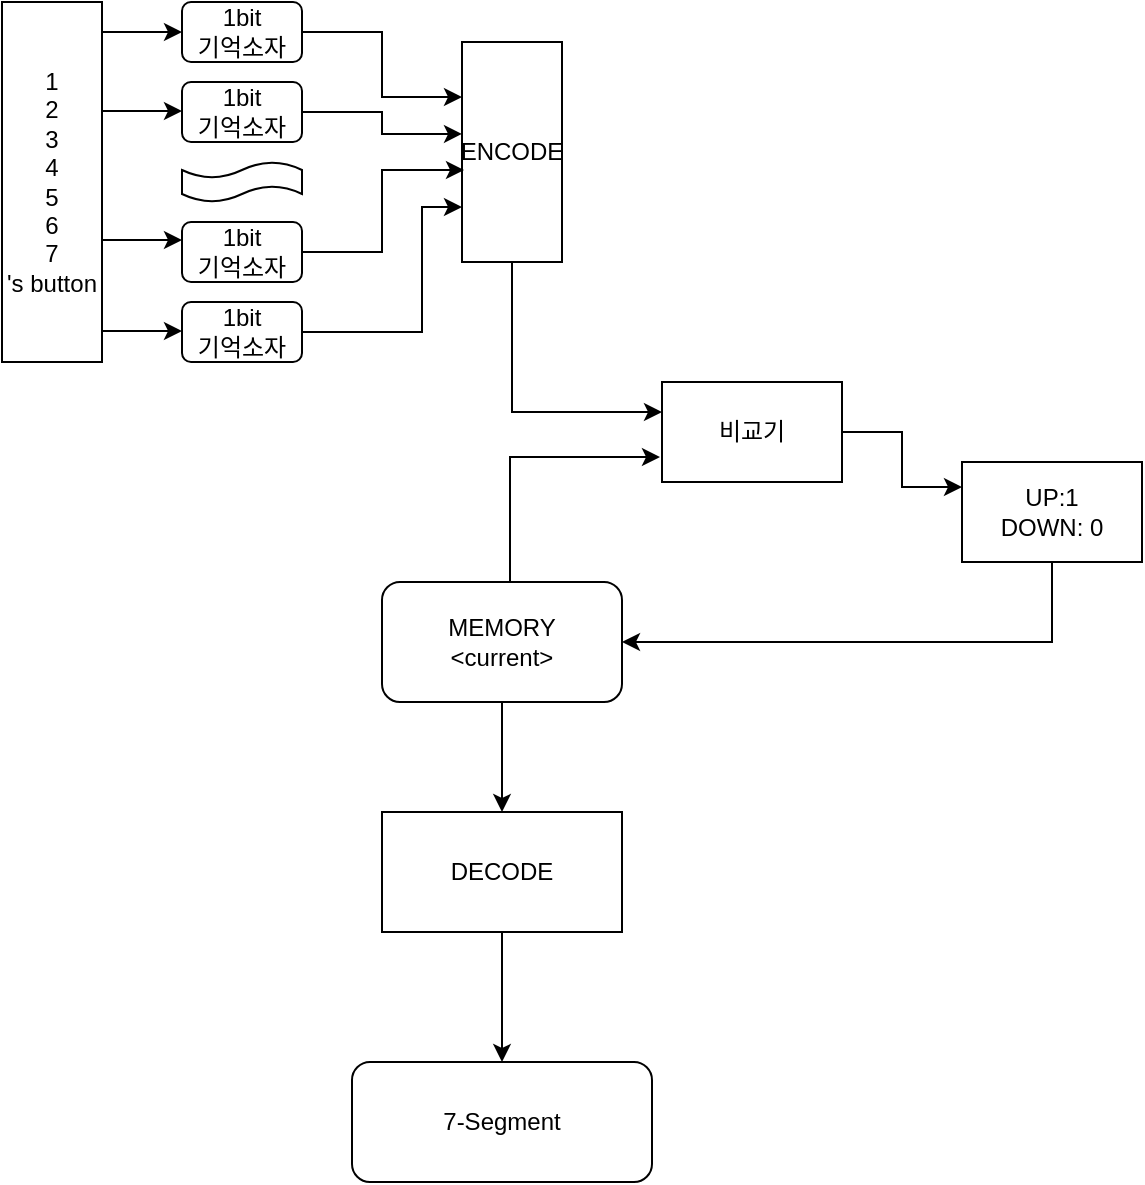<mxfile version="14.7.6" type="github">
  <diagram id="Hf4F8EhudIx9GHcKuJyu" name="Page-1">
    <mxGraphModel dx="2249" dy="762" grid="1" gridSize="10" guides="1" tooltips="1" connect="1" arrows="1" fold="1" page="1" pageScale="1" pageWidth="827" pageHeight="1169" math="0" shadow="0">
      <root>
        <mxCell id="0" />
        <mxCell id="1" parent="0" />
        <mxCell id="U3d2GX4V-Grrhq8g660X-55" style="edgeStyle=orthogonalEdgeStyle;rounded=0;orthogonalLoop=1;jettySize=auto;html=1;exitX=0.75;exitY=0;exitDx=0;exitDy=0;entryX=0;entryY=0.75;entryDx=0;entryDy=0;" edge="1" parent="1">
          <mxGeometry relative="1" as="geometry">
            <mxPoint x="223" y="420" as="sourcePoint" />
            <mxPoint x="299" y="357.5" as="targetPoint" />
            <Array as="points">
              <mxPoint x="224" y="358" />
            </Array>
          </mxGeometry>
        </mxCell>
        <mxCell id="U3d2GX4V-Grrhq8g660X-60" style="edgeStyle=orthogonalEdgeStyle;rounded=0;orthogonalLoop=1;jettySize=auto;html=1;exitX=0.5;exitY=1;exitDx=0;exitDy=0;entryX=0.5;entryY=0;entryDx=0;entryDy=0;" edge="1" parent="1" source="U3d2GX4V-Grrhq8g660X-3" target="U3d2GX4V-Grrhq8g660X-16">
          <mxGeometry relative="1" as="geometry" />
        </mxCell>
        <mxCell id="U3d2GX4V-Grrhq8g660X-3" value="MEMORY&lt;br&gt;&amp;lt;current&amp;gt;" style="rounded=1;whiteSpace=wrap;html=1;" vertex="1" parent="1">
          <mxGeometry x="160" y="420" width="120" height="60" as="geometry" />
        </mxCell>
        <mxCell id="U3d2GX4V-Grrhq8g660X-52" style="edgeStyle=orthogonalEdgeStyle;rounded=0;orthogonalLoop=1;jettySize=auto;html=1;exitX=1;exitY=0.5;exitDx=0;exitDy=0;entryX=0;entryY=0.25;entryDx=0;entryDy=0;" edge="1" parent="1" source="U3d2GX4V-Grrhq8g660X-6" target="U3d2GX4V-Grrhq8g660X-51">
          <mxGeometry relative="1" as="geometry" />
        </mxCell>
        <mxCell id="U3d2GX4V-Grrhq8g660X-6" value="비교기" style="rounded=1;whiteSpace=wrap;html=1;arcSize=0;" vertex="1" parent="1">
          <mxGeometry x="300" y="320" width="90" height="50" as="geometry" />
        </mxCell>
        <mxCell id="U3d2GX4V-Grrhq8g660X-11" value="1&lt;br&gt;2&lt;br&gt;3&lt;br&gt;4&lt;br&gt;5&lt;br&gt;6&lt;br&gt;7&lt;br&gt;&#39;s button" style="rounded=1;whiteSpace=wrap;html=1;arcSize=0;" vertex="1" parent="1">
          <mxGeometry x="-30" y="130" width="50" height="180" as="geometry" />
        </mxCell>
        <mxCell id="U3d2GX4V-Grrhq8g660X-48" style="edgeStyle=orthogonalEdgeStyle;rounded=0;orthogonalLoop=1;jettySize=auto;html=1;exitX=0.5;exitY=1;exitDx=0;exitDy=0;" edge="1" parent="1" source="U3d2GX4V-Grrhq8g660X-13">
          <mxGeometry relative="1" as="geometry">
            <mxPoint x="300" y="335" as="targetPoint" />
            <Array as="points">
              <mxPoint x="225" y="335" />
            </Array>
          </mxGeometry>
        </mxCell>
        <mxCell id="U3d2GX4V-Grrhq8g660X-13" value="ENCODE" style="rounded=1;whiteSpace=wrap;html=1;arcSize=0;" vertex="1" parent="1">
          <mxGeometry x="200" y="150" width="50" height="110" as="geometry" />
        </mxCell>
        <mxCell id="U3d2GX4V-Grrhq8g660X-14" value="7-Segment" style="rounded=1;whiteSpace=wrap;html=1;" vertex="1" parent="1">
          <mxGeometry x="145" y="660" width="150" height="60" as="geometry" />
        </mxCell>
        <mxCell id="U3d2GX4V-Grrhq8g660X-58" style="edgeStyle=orthogonalEdgeStyle;rounded=0;orthogonalLoop=1;jettySize=auto;html=1;exitX=0.5;exitY=1;exitDx=0;exitDy=0;entryX=0.5;entryY=0;entryDx=0;entryDy=0;" edge="1" parent="1" source="U3d2GX4V-Grrhq8g660X-16" target="U3d2GX4V-Grrhq8g660X-14">
          <mxGeometry relative="1" as="geometry" />
        </mxCell>
        <mxCell id="U3d2GX4V-Grrhq8g660X-16" value="DECODE" style="rounded=1;whiteSpace=wrap;html=1;arcSize=0;" vertex="1" parent="1">
          <mxGeometry x="160" y="535" width="120" height="60" as="geometry" />
        </mxCell>
        <mxCell id="U3d2GX4V-Grrhq8g660X-41" style="edgeStyle=orthogonalEdgeStyle;rounded=0;orthogonalLoop=1;jettySize=auto;html=1;exitX=1;exitY=0.5;exitDx=0;exitDy=0;entryX=0;entryY=0.25;entryDx=0;entryDy=0;" edge="1" parent="1" source="U3d2GX4V-Grrhq8g660X-18" target="U3d2GX4V-Grrhq8g660X-13">
          <mxGeometry relative="1" as="geometry" />
        </mxCell>
        <mxCell id="U3d2GX4V-Grrhq8g660X-18" value="1bit&lt;br&gt;기억소자" style="rounded=1;whiteSpace=wrap;html=1;" vertex="1" parent="1">
          <mxGeometry x="60" y="130" width="60" height="30" as="geometry" />
        </mxCell>
        <mxCell id="U3d2GX4V-Grrhq8g660X-21" style="edgeStyle=orthogonalEdgeStyle;rounded=0;orthogonalLoop=1;jettySize=auto;html=1;exitX=1;exitY=0.5;exitDx=0;exitDy=0;entryX=0.02;entryY=0.582;entryDx=0;entryDy=0;entryPerimeter=0;" edge="1" parent="1" source="U3d2GX4V-Grrhq8g660X-22" target="U3d2GX4V-Grrhq8g660X-13">
          <mxGeometry relative="1" as="geometry" />
        </mxCell>
        <mxCell id="U3d2GX4V-Grrhq8g660X-22" value="1bit&lt;br&gt;기억소자" style="rounded=1;whiteSpace=wrap;html=1;" vertex="1" parent="1">
          <mxGeometry x="60" y="240" width="60" height="30" as="geometry" />
        </mxCell>
        <mxCell id="U3d2GX4V-Grrhq8g660X-39" style="edgeStyle=orthogonalEdgeStyle;rounded=0;orthogonalLoop=1;jettySize=auto;html=1;exitX=1;exitY=0.5;exitDx=0;exitDy=0;entryX=0;entryY=0.75;entryDx=0;entryDy=0;" edge="1" parent="1" source="U3d2GX4V-Grrhq8g660X-24" target="U3d2GX4V-Grrhq8g660X-13">
          <mxGeometry relative="1" as="geometry">
            <Array as="points">
              <mxPoint x="180" y="295" />
              <mxPoint x="180" y="233" />
            </Array>
          </mxGeometry>
        </mxCell>
        <mxCell id="U3d2GX4V-Grrhq8g660X-24" value="1bit&lt;br&gt;기억소자" style="rounded=1;whiteSpace=wrap;html=1;" vertex="1" parent="1">
          <mxGeometry x="60" y="280" width="60" height="30" as="geometry" />
        </mxCell>
        <mxCell id="U3d2GX4V-Grrhq8g660X-30" value="" style="shape=tape;whiteSpace=wrap;html=1;" vertex="1" parent="1">
          <mxGeometry x="60" y="210" width="60" height="20" as="geometry" />
        </mxCell>
        <mxCell id="U3d2GX4V-Grrhq8g660X-40" style="edgeStyle=orthogonalEdgeStyle;rounded=0;orthogonalLoop=1;jettySize=auto;html=1;exitX=1;exitY=0.5;exitDx=0;exitDy=0;entryX=0;entryY=0.418;entryDx=0;entryDy=0;entryPerimeter=0;" edge="1" parent="1" source="U3d2GX4V-Grrhq8g660X-31" target="U3d2GX4V-Grrhq8g660X-13">
          <mxGeometry relative="1" as="geometry" />
        </mxCell>
        <mxCell id="U3d2GX4V-Grrhq8g660X-31" value="1bit&lt;br&gt;기억소자" style="rounded=1;whiteSpace=wrap;html=1;" vertex="1" parent="1">
          <mxGeometry x="60" y="170" width="60" height="30" as="geometry" />
        </mxCell>
        <mxCell id="U3d2GX4V-Grrhq8g660X-34" style="edgeStyle=orthogonalEdgeStyle;rounded=0;orthogonalLoop=1;jettySize=auto;html=1;entryX=0;entryY=0.5;entryDx=0;entryDy=0;" edge="1" parent="1">
          <mxGeometry relative="1" as="geometry">
            <mxPoint x="60" y="145" as="targetPoint" />
            <Array as="points">
              <mxPoint x="20" y="145" />
            </Array>
            <mxPoint x="20" y="145" as="sourcePoint" />
          </mxGeometry>
        </mxCell>
        <mxCell id="U3d2GX4V-Grrhq8g660X-35" style="edgeStyle=orthogonalEdgeStyle;rounded=0;orthogonalLoop=1;jettySize=auto;html=1;entryX=0;entryY=0.5;entryDx=0;entryDy=0;" edge="1" parent="1">
          <mxGeometry relative="1" as="geometry">
            <mxPoint x="60" y="249" as="targetPoint" />
            <Array as="points">
              <mxPoint x="20" y="249" />
            </Array>
            <mxPoint x="20" y="249" as="sourcePoint" />
          </mxGeometry>
        </mxCell>
        <mxCell id="U3d2GX4V-Grrhq8g660X-36" style="edgeStyle=orthogonalEdgeStyle;rounded=0;orthogonalLoop=1;jettySize=auto;html=1;entryX=0;entryY=0.5;entryDx=0;entryDy=0;" edge="1" parent="1">
          <mxGeometry relative="1" as="geometry">
            <mxPoint x="60" y="184.5" as="targetPoint" />
            <Array as="points">
              <mxPoint x="20" y="184.5" />
            </Array>
            <mxPoint x="20" y="184.5" as="sourcePoint" />
          </mxGeometry>
        </mxCell>
        <mxCell id="U3d2GX4V-Grrhq8g660X-37" style="edgeStyle=orthogonalEdgeStyle;rounded=0;orthogonalLoop=1;jettySize=auto;html=1;entryX=0;entryY=0.5;entryDx=0;entryDy=0;" edge="1" parent="1">
          <mxGeometry relative="1" as="geometry">
            <mxPoint x="60" y="294.5" as="targetPoint" />
            <Array as="points">
              <mxPoint x="20" y="294.5" />
            </Array>
            <mxPoint x="20" y="294.5" as="sourcePoint" />
          </mxGeometry>
        </mxCell>
        <mxCell id="U3d2GX4V-Grrhq8g660X-56" style="edgeStyle=orthogonalEdgeStyle;rounded=0;orthogonalLoop=1;jettySize=auto;html=1;exitX=0.5;exitY=1;exitDx=0;exitDy=0;entryX=1;entryY=0.5;entryDx=0;entryDy=0;" edge="1" parent="1" source="U3d2GX4V-Grrhq8g660X-51" target="U3d2GX4V-Grrhq8g660X-3">
          <mxGeometry relative="1" as="geometry" />
        </mxCell>
        <mxCell id="U3d2GX4V-Grrhq8g660X-51" value="UP:1&lt;br&gt;DOWN: 0" style="rounded=1;whiteSpace=wrap;html=1;arcSize=0;" vertex="1" parent="1">
          <mxGeometry x="450" y="360" width="90" height="50" as="geometry" />
        </mxCell>
      </root>
    </mxGraphModel>
  </diagram>
</mxfile>
